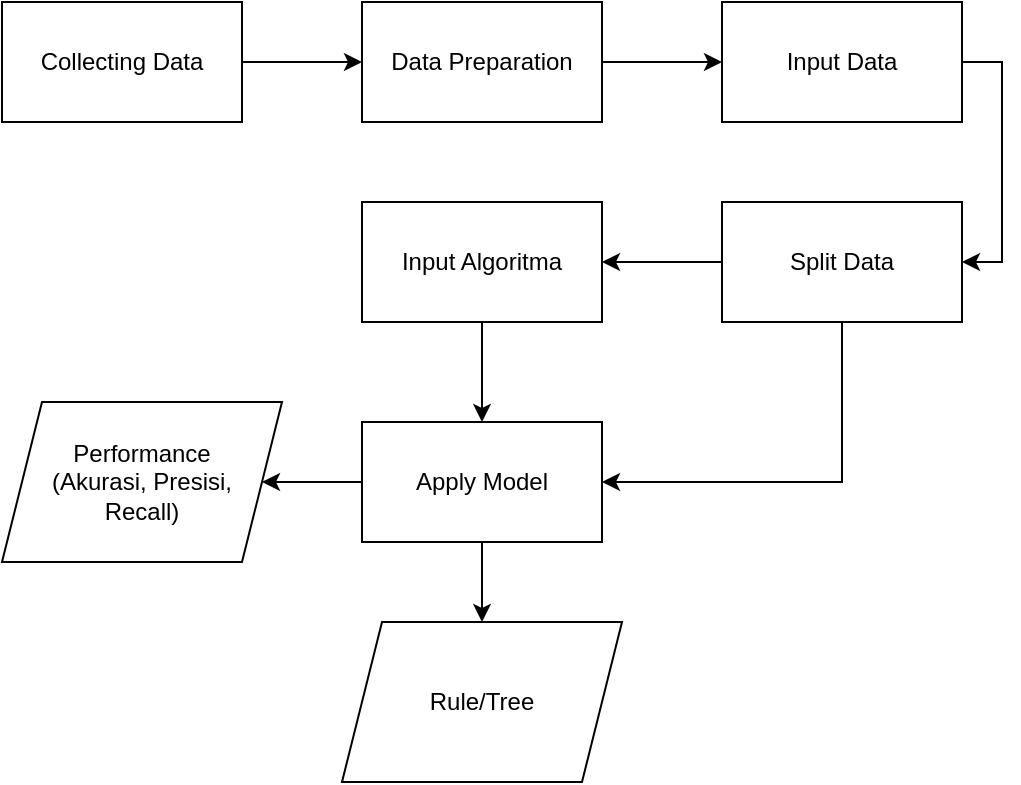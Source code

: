 <mxfile version="14.4.3" type="github">
  <diagram id="sJgbd-iAYGsQBNkRijBH" name="Page-1">
    <mxGraphModel dx="870" dy="726" grid="1" gridSize="10" guides="1" tooltips="1" connect="1" arrows="1" fold="1" page="1" pageScale="1" pageWidth="850" pageHeight="1100" math="0" shadow="0">
      <root>
        <mxCell id="0" />
        <mxCell id="1" parent="0" />
        <mxCell id="SDaMagI271Z8k1Mqg9YS-8" value="" style="edgeStyle=orthogonalEdgeStyle;rounded=0;orthogonalLoop=1;jettySize=auto;html=1;" edge="1" parent="1" source="SDaMagI271Z8k1Mqg9YS-1" target="SDaMagI271Z8k1Mqg9YS-2">
          <mxGeometry relative="1" as="geometry" />
        </mxCell>
        <mxCell id="SDaMagI271Z8k1Mqg9YS-1" value="Collecting Data" style="rounded=0;whiteSpace=wrap;html=1;" vertex="1" parent="1">
          <mxGeometry x="80" y="110" width="120" height="60" as="geometry" />
        </mxCell>
        <mxCell id="SDaMagI271Z8k1Mqg9YS-9" value="" style="edgeStyle=orthogonalEdgeStyle;rounded=0;orthogonalLoop=1;jettySize=auto;html=1;" edge="1" parent="1" source="SDaMagI271Z8k1Mqg9YS-2" target="SDaMagI271Z8k1Mqg9YS-6">
          <mxGeometry relative="1" as="geometry" />
        </mxCell>
        <mxCell id="SDaMagI271Z8k1Mqg9YS-2" value="Data Preparation" style="rounded=0;whiteSpace=wrap;html=1;" vertex="1" parent="1">
          <mxGeometry x="260" y="110" width="120" height="60" as="geometry" />
        </mxCell>
        <mxCell id="SDaMagI271Z8k1Mqg9YS-12" value="" style="edgeStyle=orthogonalEdgeStyle;rounded=0;orthogonalLoop=1;jettySize=auto;html=1;" edge="1" parent="1" source="SDaMagI271Z8k1Mqg9YS-3" target="SDaMagI271Z8k1Mqg9YS-4">
          <mxGeometry relative="1" as="geometry" />
        </mxCell>
        <mxCell id="SDaMagI271Z8k1Mqg9YS-3" value="Input Algoritma" style="rounded=0;whiteSpace=wrap;html=1;" vertex="1" parent="1">
          <mxGeometry x="260" y="210" width="120" height="60" as="geometry" />
        </mxCell>
        <mxCell id="SDaMagI271Z8k1Mqg9YS-15" value="" style="edgeStyle=orthogonalEdgeStyle;rounded=0;orthogonalLoop=1;jettySize=auto;html=1;" edge="1" parent="1" source="SDaMagI271Z8k1Mqg9YS-4" target="SDaMagI271Z8k1Mqg9YS-5">
          <mxGeometry relative="1" as="geometry" />
        </mxCell>
        <mxCell id="SDaMagI271Z8k1Mqg9YS-16" value="" style="edgeStyle=orthogonalEdgeStyle;rounded=0;orthogonalLoop=1;jettySize=auto;html=1;" edge="1" parent="1" source="SDaMagI271Z8k1Mqg9YS-4" target="SDaMagI271Z8k1Mqg9YS-14">
          <mxGeometry relative="1" as="geometry" />
        </mxCell>
        <mxCell id="SDaMagI271Z8k1Mqg9YS-4" value="Apply Model" style="rounded=0;whiteSpace=wrap;html=1;" vertex="1" parent="1">
          <mxGeometry x="260" y="320" width="120" height="60" as="geometry" />
        </mxCell>
        <mxCell id="SDaMagI271Z8k1Mqg9YS-5" value="Rule/Tree" style="shape=parallelogram;perimeter=parallelogramPerimeter;whiteSpace=wrap;html=1;fixedSize=1;" vertex="1" parent="1">
          <mxGeometry x="250" y="420" width="140" height="80" as="geometry" />
        </mxCell>
        <mxCell id="SDaMagI271Z8k1Mqg9YS-10" style="edgeStyle=orthogonalEdgeStyle;rounded=0;orthogonalLoop=1;jettySize=auto;html=1;exitX=1;exitY=0.5;exitDx=0;exitDy=0;entryX=1;entryY=0.5;entryDx=0;entryDy=0;" edge="1" parent="1" source="SDaMagI271Z8k1Mqg9YS-6" target="SDaMagI271Z8k1Mqg9YS-7">
          <mxGeometry relative="1" as="geometry" />
        </mxCell>
        <mxCell id="SDaMagI271Z8k1Mqg9YS-6" value="Input Data" style="rounded=0;whiteSpace=wrap;html=1;" vertex="1" parent="1">
          <mxGeometry x="440" y="110" width="120" height="60" as="geometry" />
        </mxCell>
        <mxCell id="SDaMagI271Z8k1Mqg9YS-11" value="" style="edgeStyle=orthogonalEdgeStyle;rounded=0;orthogonalLoop=1;jettySize=auto;html=1;" edge="1" parent="1" source="SDaMagI271Z8k1Mqg9YS-7" target="SDaMagI271Z8k1Mqg9YS-3">
          <mxGeometry relative="1" as="geometry" />
        </mxCell>
        <mxCell id="SDaMagI271Z8k1Mqg9YS-13" style="edgeStyle=orthogonalEdgeStyle;rounded=0;orthogonalLoop=1;jettySize=auto;html=1;entryX=1;entryY=0.5;entryDx=0;entryDy=0;" edge="1" parent="1" source="SDaMagI271Z8k1Mqg9YS-7" target="SDaMagI271Z8k1Mqg9YS-4">
          <mxGeometry relative="1" as="geometry">
            <Array as="points">
              <mxPoint x="500" y="350" />
            </Array>
          </mxGeometry>
        </mxCell>
        <mxCell id="SDaMagI271Z8k1Mqg9YS-7" value="Split Data" style="rounded=0;whiteSpace=wrap;html=1;" vertex="1" parent="1">
          <mxGeometry x="440" y="210" width="120" height="60" as="geometry" />
        </mxCell>
        <mxCell id="SDaMagI271Z8k1Mqg9YS-14" value="&lt;div&gt;Performance &lt;br&gt;&lt;/div&gt;&lt;div&gt;(Akurasi, Presisi, &lt;br&gt;&lt;/div&gt;&lt;div&gt;Recall)&lt;br&gt;&lt;/div&gt;" style="shape=parallelogram;perimeter=parallelogramPerimeter;whiteSpace=wrap;html=1;fixedSize=1;" vertex="1" parent="1">
          <mxGeometry x="80" y="310" width="140" height="80" as="geometry" />
        </mxCell>
      </root>
    </mxGraphModel>
  </diagram>
</mxfile>

